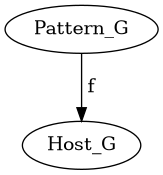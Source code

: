 @startuml
digraph Diagram {
  "Pattern_G";
  "Host_G";
  "Pattern_G"->"Host_G" [label=" f"];
}
@enduml
